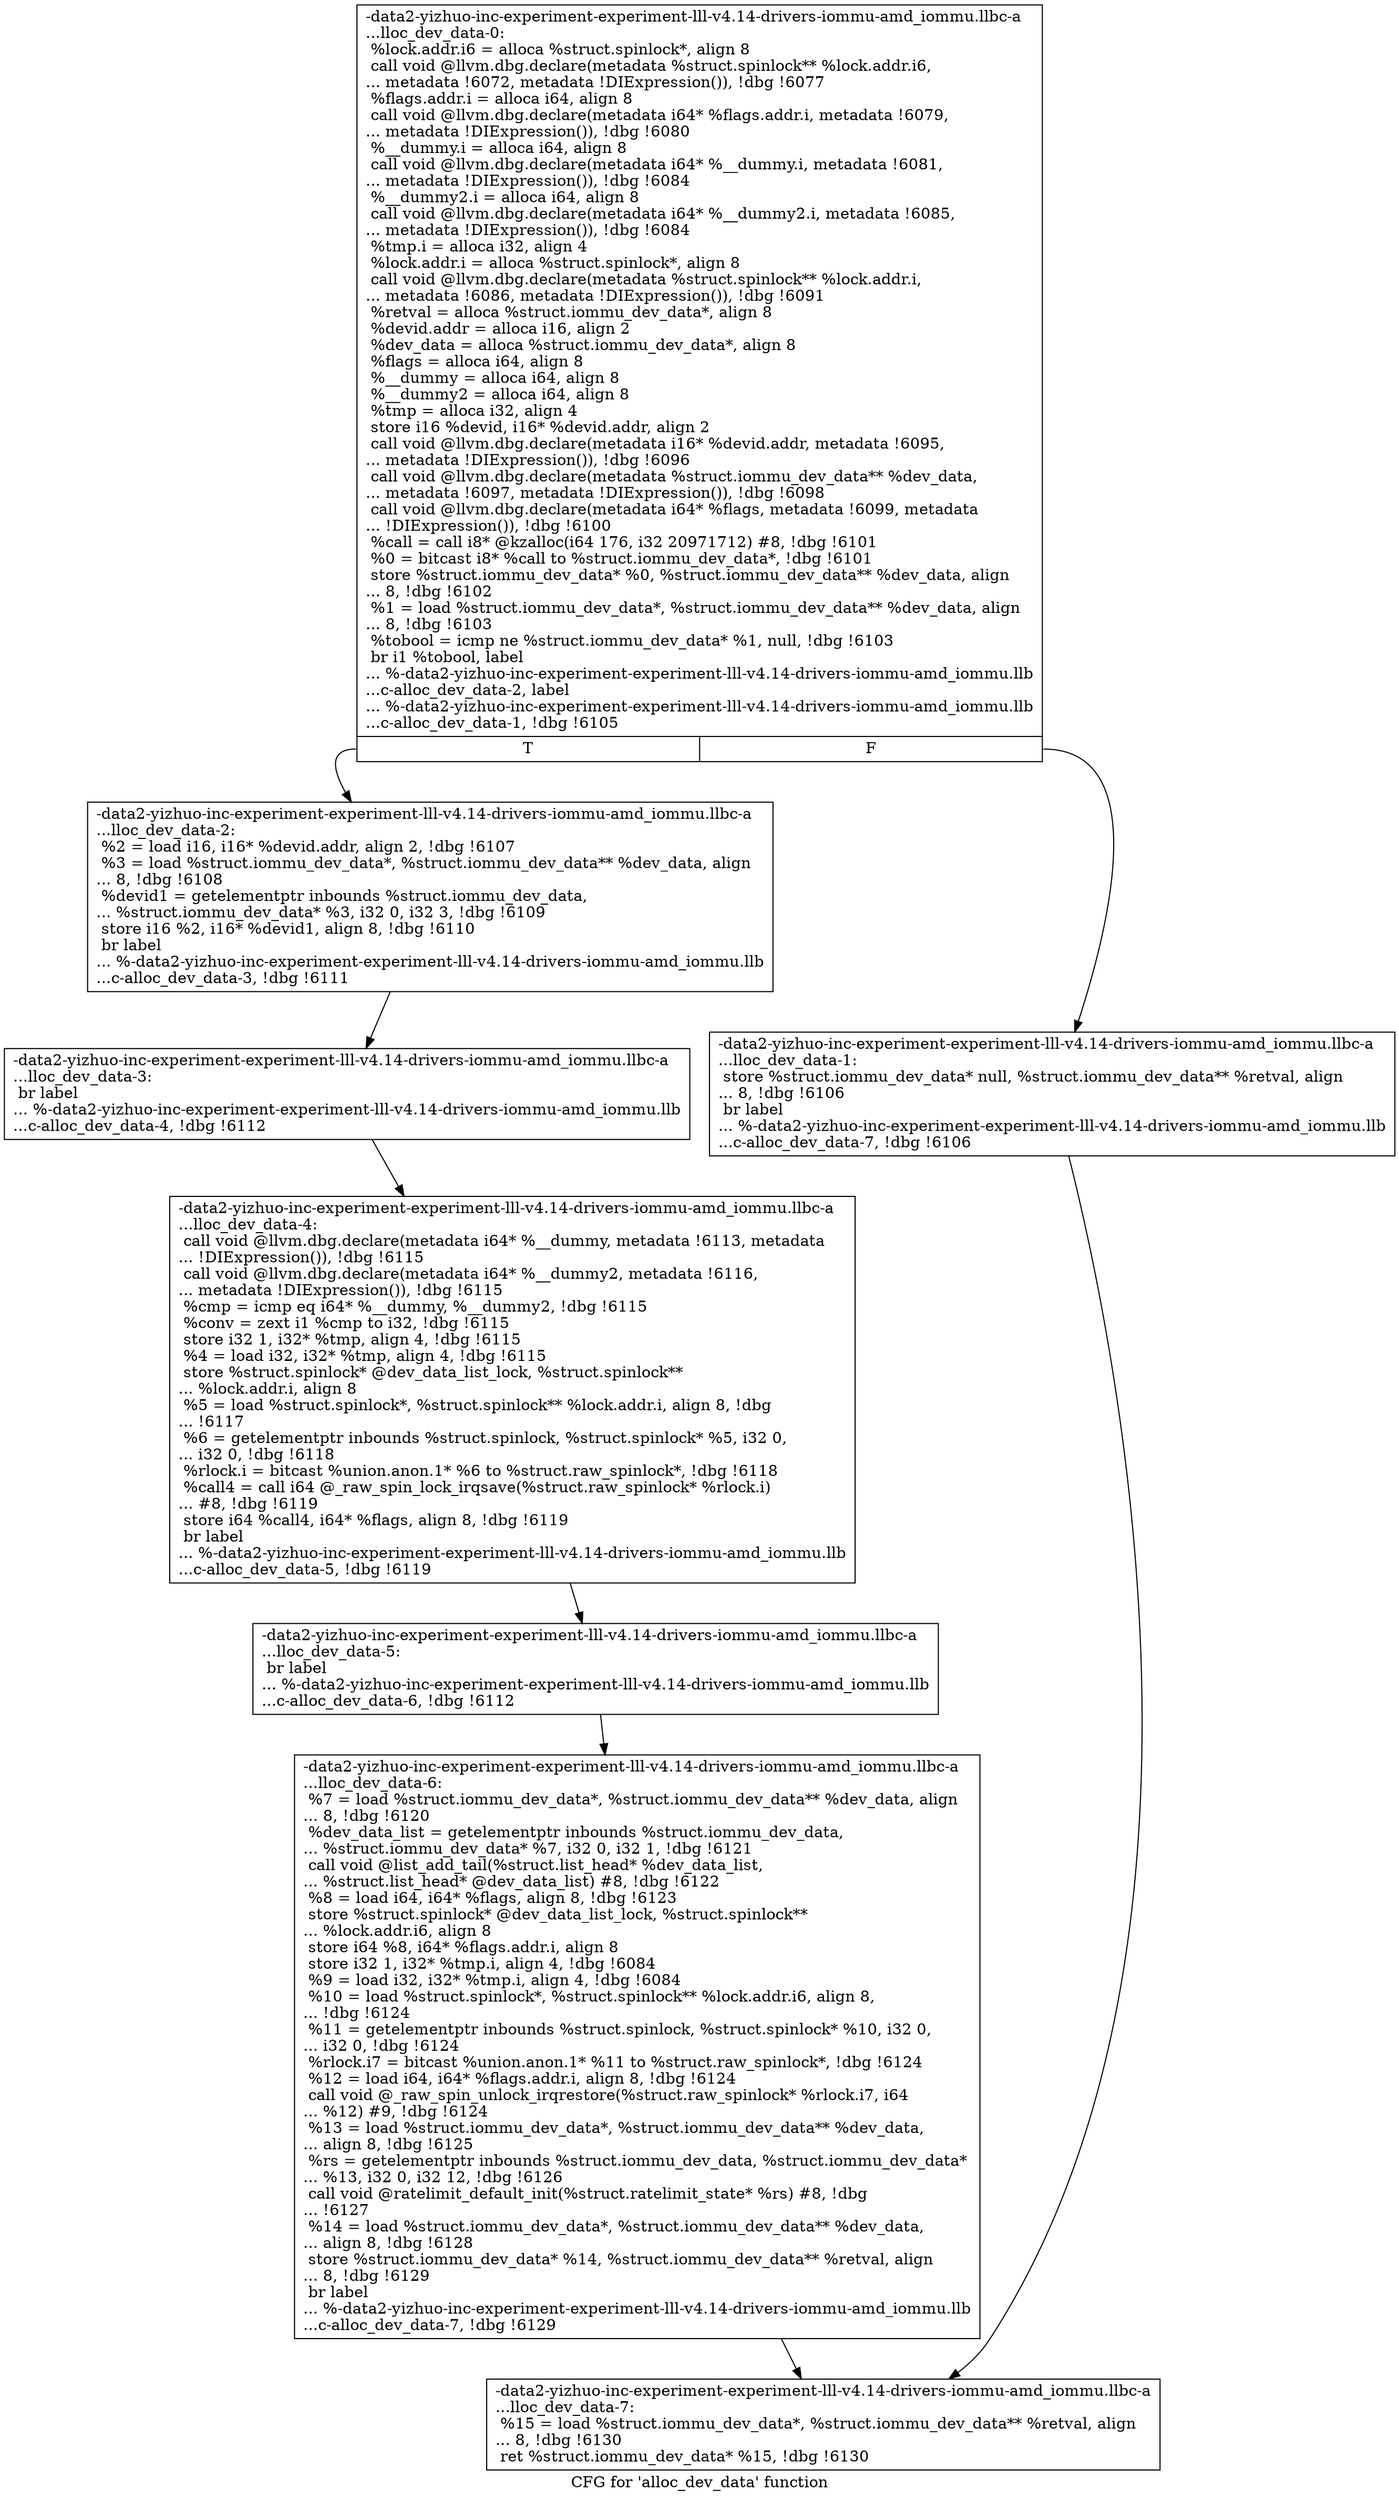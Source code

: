 digraph "CFG for 'alloc_dev_data' function" {
	label="CFG for 'alloc_dev_data' function";

	Node0x561b9485a8a0 [shape=record,label="{-data2-yizhuo-inc-experiment-experiment-lll-v4.14-drivers-iommu-amd_iommu.llbc-a\l...lloc_dev_data-0:\l  %lock.addr.i6 = alloca %struct.spinlock*, align 8\l  call void @llvm.dbg.declare(metadata %struct.spinlock** %lock.addr.i6,\l... metadata !6072, metadata !DIExpression()), !dbg !6077\l  %flags.addr.i = alloca i64, align 8\l  call void @llvm.dbg.declare(metadata i64* %flags.addr.i, metadata !6079,\l... metadata !DIExpression()), !dbg !6080\l  %__dummy.i = alloca i64, align 8\l  call void @llvm.dbg.declare(metadata i64* %__dummy.i, metadata !6081,\l... metadata !DIExpression()), !dbg !6084\l  %__dummy2.i = alloca i64, align 8\l  call void @llvm.dbg.declare(metadata i64* %__dummy2.i, metadata !6085,\l... metadata !DIExpression()), !dbg !6084\l  %tmp.i = alloca i32, align 4\l  %lock.addr.i = alloca %struct.spinlock*, align 8\l  call void @llvm.dbg.declare(metadata %struct.spinlock** %lock.addr.i,\l... metadata !6086, metadata !DIExpression()), !dbg !6091\l  %retval = alloca %struct.iommu_dev_data*, align 8\l  %devid.addr = alloca i16, align 2\l  %dev_data = alloca %struct.iommu_dev_data*, align 8\l  %flags = alloca i64, align 8\l  %__dummy = alloca i64, align 8\l  %__dummy2 = alloca i64, align 8\l  %tmp = alloca i32, align 4\l  store i16 %devid, i16* %devid.addr, align 2\l  call void @llvm.dbg.declare(metadata i16* %devid.addr, metadata !6095,\l... metadata !DIExpression()), !dbg !6096\l  call void @llvm.dbg.declare(metadata %struct.iommu_dev_data** %dev_data,\l... metadata !6097, metadata !DIExpression()), !dbg !6098\l  call void @llvm.dbg.declare(metadata i64* %flags, metadata !6099, metadata\l... !DIExpression()), !dbg !6100\l  %call = call i8* @kzalloc(i64 176, i32 20971712) #8, !dbg !6101\l  %0 = bitcast i8* %call to %struct.iommu_dev_data*, !dbg !6101\l  store %struct.iommu_dev_data* %0, %struct.iommu_dev_data** %dev_data, align\l... 8, !dbg !6102\l  %1 = load %struct.iommu_dev_data*, %struct.iommu_dev_data** %dev_data, align\l... 8, !dbg !6103\l  %tobool = icmp ne %struct.iommu_dev_data* %1, null, !dbg !6103\l  br i1 %tobool, label\l... %-data2-yizhuo-inc-experiment-experiment-lll-v4.14-drivers-iommu-amd_iommu.llb\l...c-alloc_dev_data-2, label\l... %-data2-yizhuo-inc-experiment-experiment-lll-v4.14-drivers-iommu-amd_iommu.llb\l...c-alloc_dev_data-1, !dbg !6105\l|{<s0>T|<s1>F}}"];
	Node0x561b9485a8a0:s0 -> Node0x561b9485a940;
	Node0x561b9485a8a0:s1 -> Node0x561b9485a8f0;
	Node0x561b9485a8f0 [shape=record,label="{-data2-yizhuo-inc-experiment-experiment-lll-v4.14-drivers-iommu-amd_iommu.llbc-a\l...lloc_dev_data-1: \l  store %struct.iommu_dev_data* null, %struct.iommu_dev_data** %retval, align\l... 8, !dbg !6106\l  br label\l... %-data2-yizhuo-inc-experiment-experiment-lll-v4.14-drivers-iommu-amd_iommu.llb\l...c-alloc_dev_data-7, !dbg !6106\l}"];
	Node0x561b9485a8f0 -> Node0x561b9485aad0;
	Node0x561b9485a940 [shape=record,label="{-data2-yizhuo-inc-experiment-experiment-lll-v4.14-drivers-iommu-amd_iommu.llbc-a\l...lloc_dev_data-2: \l  %2 = load i16, i16* %devid.addr, align 2, !dbg !6107\l  %3 = load %struct.iommu_dev_data*, %struct.iommu_dev_data** %dev_data, align\l... 8, !dbg !6108\l  %devid1 = getelementptr inbounds %struct.iommu_dev_data,\l... %struct.iommu_dev_data* %3, i32 0, i32 3, !dbg !6109\l  store i16 %2, i16* %devid1, align 8, !dbg !6110\l  br label\l... %-data2-yizhuo-inc-experiment-experiment-lll-v4.14-drivers-iommu-amd_iommu.llb\l...c-alloc_dev_data-3, !dbg !6111\l}"];
	Node0x561b9485a940 -> Node0x561b9485a990;
	Node0x561b9485a990 [shape=record,label="{-data2-yizhuo-inc-experiment-experiment-lll-v4.14-drivers-iommu-amd_iommu.llbc-a\l...lloc_dev_data-3: \l  br label\l... %-data2-yizhuo-inc-experiment-experiment-lll-v4.14-drivers-iommu-amd_iommu.llb\l...c-alloc_dev_data-4, !dbg !6112\l}"];
	Node0x561b9485a990 -> Node0x561b9485a9e0;
	Node0x561b9485a9e0 [shape=record,label="{-data2-yizhuo-inc-experiment-experiment-lll-v4.14-drivers-iommu-amd_iommu.llbc-a\l...lloc_dev_data-4: \l  call void @llvm.dbg.declare(metadata i64* %__dummy, metadata !6113, metadata\l... !DIExpression()), !dbg !6115\l  call void @llvm.dbg.declare(metadata i64* %__dummy2, metadata !6116,\l... metadata !DIExpression()), !dbg !6115\l  %cmp = icmp eq i64* %__dummy, %__dummy2, !dbg !6115\l  %conv = zext i1 %cmp to i32, !dbg !6115\l  store i32 1, i32* %tmp, align 4, !dbg !6115\l  %4 = load i32, i32* %tmp, align 4, !dbg !6115\l  store %struct.spinlock* @dev_data_list_lock, %struct.spinlock**\l... %lock.addr.i, align 8\l  %5 = load %struct.spinlock*, %struct.spinlock** %lock.addr.i, align 8, !dbg\l... !6117\l  %6 = getelementptr inbounds %struct.spinlock, %struct.spinlock* %5, i32 0,\l... i32 0, !dbg !6118\l  %rlock.i = bitcast %union.anon.1* %6 to %struct.raw_spinlock*, !dbg !6118\l  %call4 = call i64 @_raw_spin_lock_irqsave(%struct.raw_spinlock* %rlock.i)\l... #8, !dbg !6119\l  store i64 %call4, i64* %flags, align 8, !dbg !6119\l  br label\l... %-data2-yizhuo-inc-experiment-experiment-lll-v4.14-drivers-iommu-amd_iommu.llb\l...c-alloc_dev_data-5, !dbg !6119\l}"];
	Node0x561b9485a9e0 -> Node0x561b9485aa30;
	Node0x561b9485aa30 [shape=record,label="{-data2-yizhuo-inc-experiment-experiment-lll-v4.14-drivers-iommu-amd_iommu.llbc-a\l...lloc_dev_data-5: \l  br label\l... %-data2-yizhuo-inc-experiment-experiment-lll-v4.14-drivers-iommu-amd_iommu.llb\l...c-alloc_dev_data-6, !dbg !6112\l}"];
	Node0x561b9485aa30 -> Node0x561b9485aa80;
	Node0x561b9485aa80 [shape=record,label="{-data2-yizhuo-inc-experiment-experiment-lll-v4.14-drivers-iommu-amd_iommu.llbc-a\l...lloc_dev_data-6: \l  %7 = load %struct.iommu_dev_data*, %struct.iommu_dev_data** %dev_data, align\l... 8, !dbg !6120\l  %dev_data_list = getelementptr inbounds %struct.iommu_dev_data,\l... %struct.iommu_dev_data* %7, i32 0, i32 1, !dbg !6121\l  call void @list_add_tail(%struct.list_head* %dev_data_list,\l... %struct.list_head* @dev_data_list) #8, !dbg !6122\l  %8 = load i64, i64* %flags, align 8, !dbg !6123\l  store %struct.spinlock* @dev_data_list_lock, %struct.spinlock**\l... %lock.addr.i6, align 8\l  store i64 %8, i64* %flags.addr.i, align 8\l  store i32 1, i32* %tmp.i, align 4, !dbg !6084\l  %9 = load i32, i32* %tmp.i, align 4, !dbg !6084\l  %10 = load %struct.spinlock*, %struct.spinlock** %lock.addr.i6, align 8,\l... !dbg !6124\l  %11 = getelementptr inbounds %struct.spinlock, %struct.spinlock* %10, i32 0,\l... i32 0, !dbg !6124\l  %rlock.i7 = bitcast %union.anon.1* %11 to %struct.raw_spinlock*, !dbg !6124\l  %12 = load i64, i64* %flags.addr.i, align 8, !dbg !6124\l  call void @_raw_spin_unlock_irqrestore(%struct.raw_spinlock* %rlock.i7, i64\l... %12) #9, !dbg !6124\l  %13 = load %struct.iommu_dev_data*, %struct.iommu_dev_data** %dev_data,\l... align 8, !dbg !6125\l  %rs = getelementptr inbounds %struct.iommu_dev_data, %struct.iommu_dev_data*\l... %13, i32 0, i32 12, !dbg !6126\l  call void @ratelimit_default_init(%struct.ratelimit_state* %rs) #8, !dbg\l... !6127\l  %14 = load %struct.iommu_dev_data*, %struct.iommu_dev_data** %dev_data,\l... align 8, !dbg !6128\l  store %struct.iommu_dev_data* %14, %struct.iommu_dev_data** %retval, align\l... 8, !dbg !6129\l  br label\l... %-data2-yizhuo-inc-experiment-experiment-lll-v4.14-drivers-iommu-amd_iommu.llb\l...c-alloc_dev_data-7, !dbg !6129\l}"];
	Node0x561b9485aa80 -> Node0x561b9485aad0;
	Node0x561b9485aad0 [shape=record,label="{-data2-yizhuo-inc-experiment-experiment-lll-v4.14-drivers-iommu-amd_iommu.llbc-a\l...lloc_dev_data-7: \l  %15 = load %struct.iommu_dev_data*, %struct.iommu_dev_data** %retval, align\l... 8, !dbg !6130\l  ret %struct.iommu_dev_data* %15, !dbg !6130\l}"];
}
